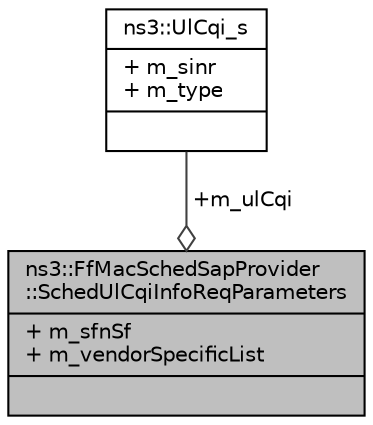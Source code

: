 digraph "ns3::FfMacSchedSapProvider::SchedUlCqiInfoReqParameters"
{
  edge [fontname="Helvetica",fontsize="10",labelfontname="Helvetica",labelfontsize="10"];
  node [fontname="Helvetica",fontsize="10",shape=record];
  Node1 [label="{ns3::FfMacSchedSapProvider\l::SchedUlCqiInfoReqParameters\n|+ m_sfnSf\l+ m_vendorSpecificList\l|}",height=0.2,width=0.4,color="black", fillcolor="grey75", style="filled", fontcolor="black"];
  Node2 -> Node1 [color="grey25",fontsize="10",style="solid",label=" +m_ulCqi" ,arrowhead="odiamond"];
  Node2 [label="{ns3::UlCqi_s\n|+ m_sinr\l+ m_type\l|}",height=0.2,width=0.4,color="black", fillcolor="white", style="filled",URL="$d1/d94/structns3_1_1UlCqi__s.html",tooltip="See section 4.3.29 ulCQI. "];
}
